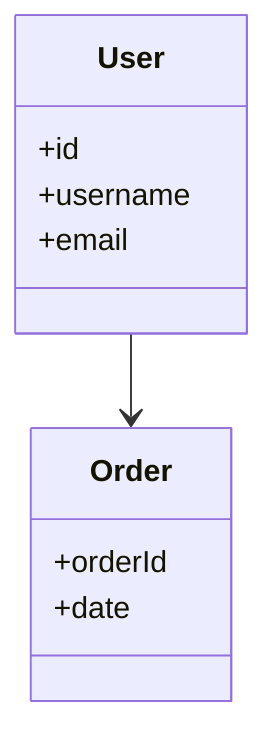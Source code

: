 classDiagram
    class User {
      +id
      +username
      +email
    }
    class Order {
      +orderId
      +date
    }
    User --> Order